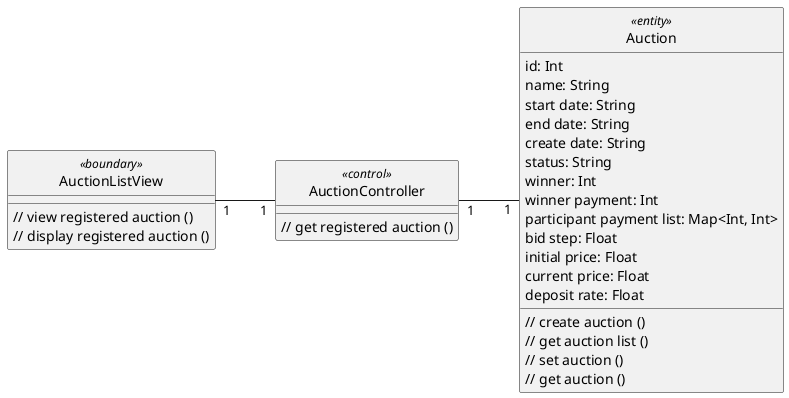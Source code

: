 @startuml view_registered_auction
hide circle
skinparam classAttributeIconSize 0
left to right direction

class AuctionListView <<boundary>> {
  // view registered auction ()
  // display registered auction ()
}

class AuctionController <<control>> {
  // get registered auction ()
}

class Auction <<entity>> {
  id: Int
  name: String
  start date: String
  end date: String
  create date: String
  status: String
  winner: Int
  winner payment: Int
  participant payment list: Map<Int, Int>
  bid step: Float
  initial price: Float
  current price: Float
  deposit rate: Float
  // create auction ()
  // get auction list ()
  // set auction ()
  // get auction ()
}

AuctionListView "1" -- "1" AuctionController
AuctionController "1" -- "1" Auction
@enduml